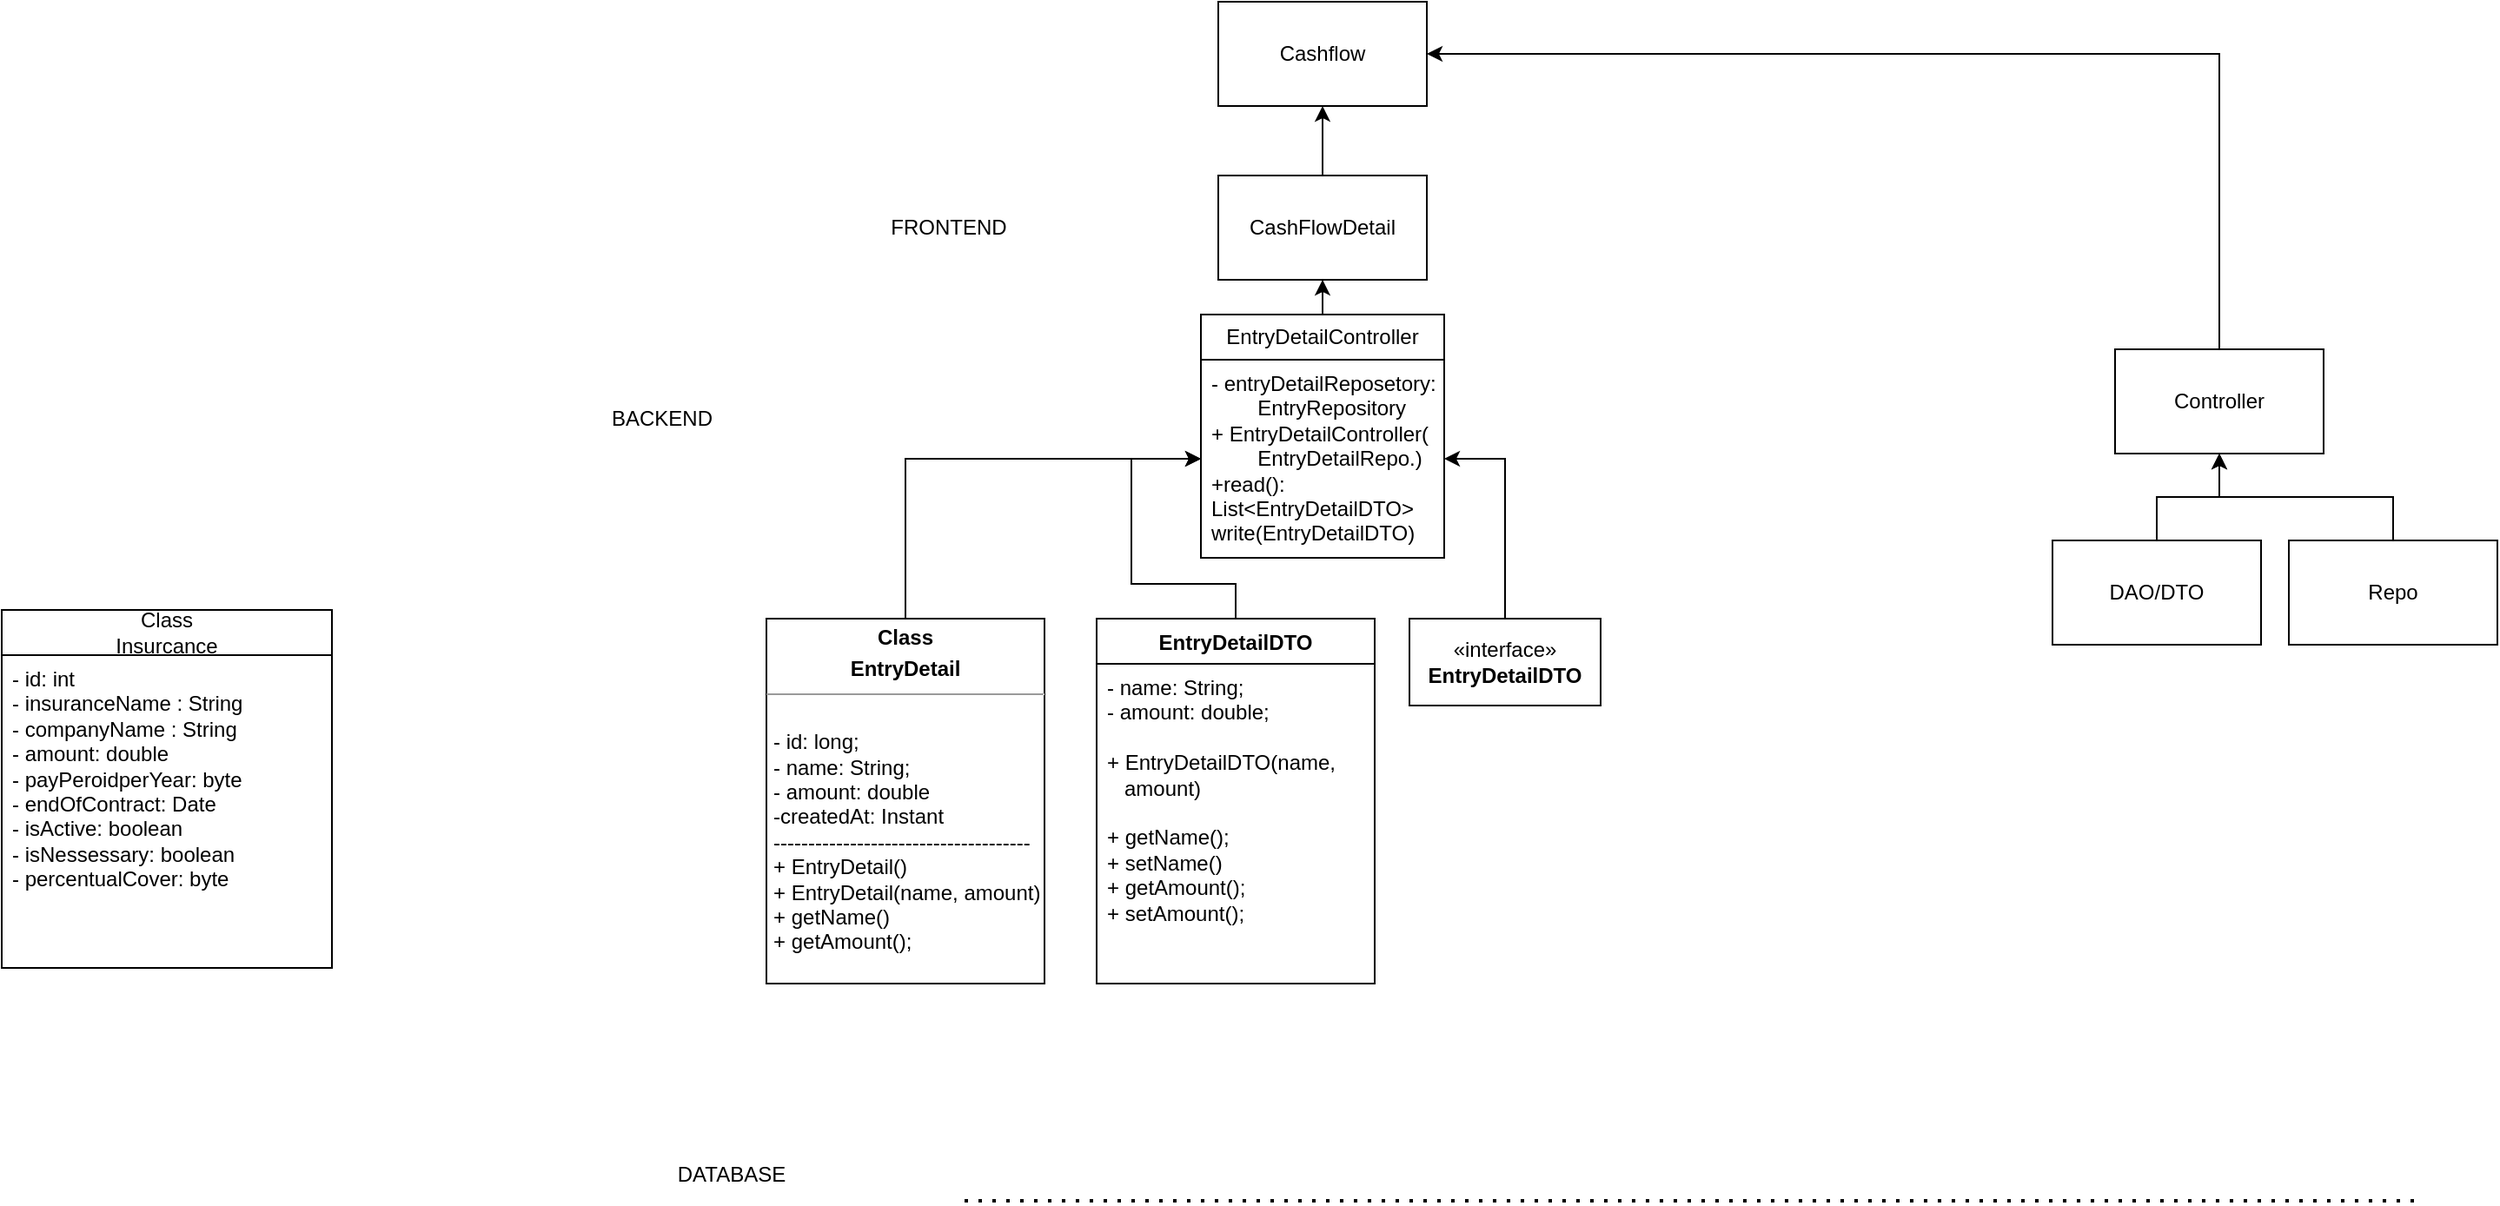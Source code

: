 <mxfile version="21.5.0" type="github">
  <diagram name="Seite-1" id="nGbcTih9HJXoeC_Z4p0X">
    <mxGraphModel dx="1615" dy="450" grid="1" gridSize="10" guides="1" tooltips="1" connect="1" arrows="1" fold="1" page="1" pageScale="1" pageWidth="827" pageHeight="1169" math="0" shadow="0">
      <root>
        <mxCell id="0" />
        <mxCell id="1" parent="0" />
        <mxCell id="FDLiloWbAIKrmna8ACbN-12" value="" style="edgeStyle=orthogonalEdgeStyle;rounded=0;orthogonalLoop=1;jettySize=auto;html=1;" parent="1" source="FDLiloWbAIKrmna8ACbN-1" target="FDLiloWbAIKrmna8ACbN-11" edge="1">
          <mxGeometry relative="1" as="geometry" />
        </mxCell>
        <mxCell id="FDLiloWbAIKrmna8ACbN-1" value="CashFlowDetail" style="rounded=0;whiteSpace=wrap;html=1;" parent="1" vertex="1">
          <mxGeometry x="80" y="120" width="120" height="60" as="geometry" />
        </mxCell>
        <mxCell id="FDLiloWbAIKrmna8ACbN-3" value="FRONTEND" style="text;html=1;strokeColor=none;fillColor=none;align=center;verticalAlign=middle;whiteSpace=wrap;rounded=0;" parent="1" vertex="1">
          <mxGeometry x="-120" y="135" width="90" height="30" as="geometry" />
        </mxCell>
        <mxCell id="FDLiloWbAIKrmna8ACbN-10" value="BACKEND" style="text;html=1;strokeColor=none;fillColor=none;align=center;verticalAlign=middle;whiteSpace=wrap;rounded=0;" parent="1" vertex="1">
          <mxGeometry x="-270" y="245" width="60" height="30" as="geometry" />
        </mxCell>
        <mxCell id="FDLiloWbAIKrmna8ACbN-11" value="Cashflow" style="rounded=0;whiteSpace=wrap;html=1;" parent="1" vertex="1">
          <mxGeometry x="80" y="20" width="120" height="60" as="geometry" />
        </mxCell>
        <mxCell id="FDLiloWbAIKrmna8ACbN-13" value="DATABASE" style="text;html=1;strokeColor=none;fillColor=none;align=center;verticalAlign=middle;whiteSpace=wrap;rounded=0;" parent="1" vertex="1">
          <mxGeometry x="-230" y="680" width="60" height="30" as="geometry" />
        </mxCell>
        <mxCell id="FDLiloWbAIKrmna8ACbN-15" style="edgeStyle=orthogonalEdgeStyle;rounded=0;orthogonalLoop=1;jettySize=auto;html=1;entryX=1;entryY=0.5;entryDx=0;entryDy=0;exitX=0.5;exitY=0;exitDx=0;exitDy=0;" parent="1" source="FDLiloWbAIKrmna8ACbN-14" target="FDLiloWbAIKrmna8ACbN-11" edge="1">
          <mxGeometry relative="1" as="geometry" />
        </mxCell>
        <mxCell id="FDLiloWbAIKrmna8ACbN-14" value="Controller" style="rounded=0;whiteSpace=wrap;html=1;" parent="1" vertex="1">
          <mxGeometry x="596" y="220" width="120" height="60" as="geometry" />
        </mxCell>
        <mxCell id="FDLiloWbAIKrmna8ACbN-17" value="" style="edgeStyle=orthogonalEdgeStyle;rounded=0;orthogonalLoop=1;jettySize=auto;html=1;" parent="1" source="FDLiloWbAIKrmna8ACbN-16" target="FDLiloWbAIKrmna8ACbN-14" edge="1">
          <mxGeometry relative="1" as="geometry" />
        </mxCell>
        <mxCell id="FDLiloWbAIKrmna8ACbN-16" value="DAO/DTO" style="rounded=0;whiteSpace=wrap;html=1;" parent="1" vertex="1">
          <mxGeometry x="560" y="330" width="120" height="60" as="geometry" />
        </mxCell>
        <mxCell id="FDLiloWbAIKrmna8ACbN-19" style="edgeStyle=orthogonalEdgeStyle;rounded=0;orthogonalLoop=1;jettySize=auto;html=1;entryX=0.5;entryY=1;entryDx=0;entryDy=0;" parent="1" source="FDLiloWbAIKrmna8ACbN-18" target="FDLiloWbAIKrmna8ACbN-14" edge="1">
          <mxGeometry relative="1" as="geometry" />
        </mxCell>
        <mxCell id="FDLiloWbAIKrmna8ACbN-18" value="Repo" style="rounded=0;whiteSpace=wrap;html=1;" parent="1" vertex="1">
          <mxGeometry x="696" y="330" width="120" height="60" as="geometry" />
        </mxCell>
        <mxCell id="FDLiloWbAIKrmna8ACbN-21" value="" style="endArrow=none;dashed=1;html=1;dashPattern=1 3;strokeWidth=2;rounded=0;" parent="1" edge="1">
          <mxGeometry width="50" height="50" relative="1" as="geometry">
            <mxPoint x="-66" y="710" as="sourcePoint" />
            <mxPoint x="774" y="710" as="targetPoint" />
          </mxGeometry>
        </mxCell>
        <mxCell id="FDLiloWbAIKrmna8ACbN-55" style="edgeStyle=orthogonalEdgeStyle;rounded=0;orthogonalLoop=1;jettySize=auto;html=1;entryX=0;entryY=0.5;entryDx=0;entryDy=0;" parent="1" source="FDLiloWbAIKrmna8ACbN-31" target="FDLiloWbAIKrmna8ACbN-52" edge="1">
          <mxGeometry relative="1" as="geometry" />
        </mxCell>
        <mxCell id="FDLiloWbAIKrmna8ACbN-31" value="&lt;p style=&quot;margin:0px;margin-top:4px;text-align:center;&quot;&gt;&lt;b&gt;Class&lt;/b&gt;&lt;/p&gt;&lt;p style=&quot;margin:0px;margin-top:4px;text-align:center;&quot;&gt;&lt;b&gt;EntryDetail&lt;/b&gt;&lt;/p&gt;&lt;hr size=&quot;1&quot;&gt;&lt;p style=&quot;margin:0px;margin-left:4px;&quot;&gt;&lt;br&gt;&lt;/p&gt;&lt;p style=&quot;margin:0px;margin-left:4px;&quot;&gt;- id: long;&lt;/p&gt;&lt;p style=&quot;margin:0px;margin-left:4px;&quot;&gt;- name: String;&lt;/p&gt;&lt;p style=&quot;margin:0px;margin-left:4px;&quot;&gt;&lt;/p&gt;&lt;p style=&quot;margin:0px;margin-left:4px;&quot;&gt;- amount: double&lt;/p&gt;&lt;p style=&quot;margin:0px;margin-left:4px;&quot;&gt;-createdAt: Instant&lt;/p&gt;&lt;p style=&quot;margin:0px;margin-left:4px;&quot;&gt;-------------------------------------&lt;/p&gt;&lt;p style=&quot;margin:0px;margin-left:4px;&quot;&gt;+ EntryDetail()&lt;/p&gt;&lt;p style=&quot;margin:0px;margin-left:4px;&quot;&gt;+ EntryDetail(name, amount)&lt;/p&gt;&lt;p style=&quot;margin:0px;margin-left:4px;&quot;&gt;+ getName()&lt;/p&gt;&lt;p style=&quot;margin:0px;margin-left:4px;&quot;&gt;+ getAmount();&lt;/p&gt;&lt;p style=&quot;margin:0px;margin-left:4px;&quot;&gt;&lt;br&gt;&lt;/p&gt;" style="verticalAlign=top;align=left;overflow=fill;fontSize=12;fontFamily=Helvetica;html=1;whiteSpace=wrap;" parent="1" vertex="1">
          <mxGeometry x="-180" y="375" width="160" height="210" as="geometry" />
        </mxCell>
        <mxCell id="FDLiloWbAIKrmna8ACbN-56" style="edgeStyle=orthogonalEdgeStyle;rounded=0;orthogonalLoop=1;jettySize=auto;html=1;" parent="1" source="FDLiloWbAIKrmna8ACbN-35" target="FDLiloWbAIKrmna8ACbN-52" edge="1">
          <mxGeometry relative="1" as="geometry">
            <Array as="points">
              <mxPoint x="90" y="355" />
              <mxPoint x="30" y="355" />
              <mxPoint x="30" y="283" />
            </Array>
          </mxGeometry>
        </mxCell>
        <mxCell id="FDLiloWbAIKrmna8ACbN-35" value="EntryDetailDTO" style="swimlane;fontStyle=1;align=center;verticalAlign=top;childLayout=stackLayout;horizontal=1;startSize=26;horizontalStack=0;resizeParent=1;resizeParentMax=0;resizeLast=0;collapsible=1;marginBottom=0;whiteSpace=wrap;html=1;" parent="1" vertex="1">
          <mxGeometry x="10" y="375" width="160" height="210" as="geometry" />
        </mxCell>
        <mxCell id="FDLiloWbAIKrmna8ACbN-36" value="- name: String;&lt;br&gt;- amount: double;&lt;br&gt;&lt;br&gt;+ EntryDetailDTO(name,&amp;nbsp; &amp;nbsp; &amp;nbsp; &amp;nbsp; &amp;nbsp;amount)&lt;br&gt;&lt;br&gt;+ getName();&lt;br&gt;+ setName()&lt;br&gt;+ getAmount();&lt;br&gt;+ setAmount();&lt;br&gt;" style="text;strokeColor=none;fillColor=none;align=left;verticalAlign=top;spacingLeft=4;spacingRight=4;overflow=hidden;rotatable=0;points=[[0,0.5],[1,0.5]];portConstraint=eastwest;whiteSpace=wrap;html=1;" parent="FDLiloWbAIKrmna8ACbN-35" vertex="1">
          <mxGeometry y="26" width="160" height="184" as="geometry" />
        </mxCell>
        <mxCell id="FDLiloWbAIKrmna8ACbN-57" style="edgeStyle=orthogonalEdgeStyle;rounded=0;orthogonalLoop=1;jettySize=auto;html=1;entryX=1;entryY=0.5;entryDx=0;entryDy=0;" parent="1" source="FDLiloWbAIKrmna8ACbN-43" target="FDLiloWbAIKrmna8ACbN-52" edge="1">
          <mxGeometry relative="1" as="geometry" />
        </mxCell>
        <mxCell id="FDLiloWbAIKrmna8ACbN-43" value="«interface»&lt;br&gt;&lt;b&gt;EntryDetailDTO&lt;br&gt;&lt;/b&gt;" style="html=1;whiteSpace=wrap;" parent="1" vertex="1">
          <mxGeometry x="190" y="375" width="110" height="50" as="geometry" />
        </mxCell>
        <mxCell id="FDLiloWbAIKrmna8ACbN-58" style="edgeStyle=orthogonalEdgeStyle;rounded=0;orthogonalLoop=1;jettySize=auto;html=1;exitX=0.5;exitY=0;exitDx=0;exitDy=0;" parent="1" source="FDLiloWbAIKrmna8ACbN-50" target="FDLiloWbAIKrmna8ACbN-1" edge="1">
          <mxGeometry relative="1" as="geometry" />
        </mxCell>
        <mxCell id="FDLiloWbAIKrmna8ACbN-50" value="EntryDetailController" style="swimlane;fontStyle=0;childLayout=stackLayout;horizontal=1;startSize=26;fillColor=none;horizontalStack=0;resizeParent=1;resizeParentMax=0;resizeLast=0;collapsible=1;marginBottom=0;whiteSpace=wrap;html=1;" parent="1" vertex="1">
          <mxGeometry x="70" y="200" width="140" height="140" as="geometry" />
        </mxCell>
        <mxCell id="FDLiloWbAIKrmna8ACbN-52" value="- entryDetailReposetory:&lt;br&gt;&lt;span style=&quot;white-space: pre;&quot;&gt;&#x9;&lt;/span&gt;EntryRepository&lt;br&gt;+ EntryDetailController(&lt;br&gt;&lt;span style=&quot;white-space: pre;&quot;&gt;&#x9;&lt;/span&gt;EntryDetailRepo.)&lt;br&gt;+read(): List&amp;lt;EntryDetailDTO&amp;gt;&lt;br&gt;write(EntryDetailDTO)" style="text;strokeColor=none;fillColor=none;align=left;verticalAlign=top;spacingLeft=4;spacingRight=4;overflow=hidden;rotatable=0;points=[[0,0.5],[1,0.5]];portConstraint=eastwest;whiteSpace=wrap;html=1;" parent="FDLiloWbAIKrmna8ACbN-50" vertex="1">
          <mxGeometry y="26" width="140" height="114" as="geometry" />
        </mxCell>
        <mxCell id="y889wtAWXyb6QO6ec5UY-1" value="Class&lt;br&gt;Insurcance" style="swimlane;fontStyle=0;childLayout=stackLayout;horizontal=1;startSize=26;fillColor=none;horizontalStack=0;resizeParent=1;resizeParentMax=0;resizeLast=0;collapsible=1;marginBottom=0;whiteSpace=wrap;html=1;" vertex="1" parent="1">
          <mxGeometry x="-620" y="370" width="190" height="206" as="geometry" />
        </mxCell>
        <mxCell id="y889wtAWXyb6QO6ec5UY-2" value="- id: int&amp;nbsp;&lt;br&gt;- insuranceName : String&lt;br&gt;- companyName : String&lt;br&gt;- amount: double&lt;br&gt;- payPeroidperYear: byte&lt;br&gt;- endOfContract: Date&lt;br&gt;- isActive: boolean&lt;br&gt;- isNessessary: boolean&lt;br&gt;- percentualCover: byte" style="text;strokeColor=none;fillColor=none;align=left;verticalAlign=top;spacingLeft=4;spacingRight=4;overflow=hidden;rotatable=0;points=[[0,0.5],[1,0.5]];portConstraint=eastwest;whiteSpace=wrap;html=1;" vertex="1" parent="1">
          <mxGeometry x="-620" y="396" width="190" height="180" as="geometry" />
        </mxCell>
      </root>
    </mxGraphModel>
  </diagram>
</mxfile>
